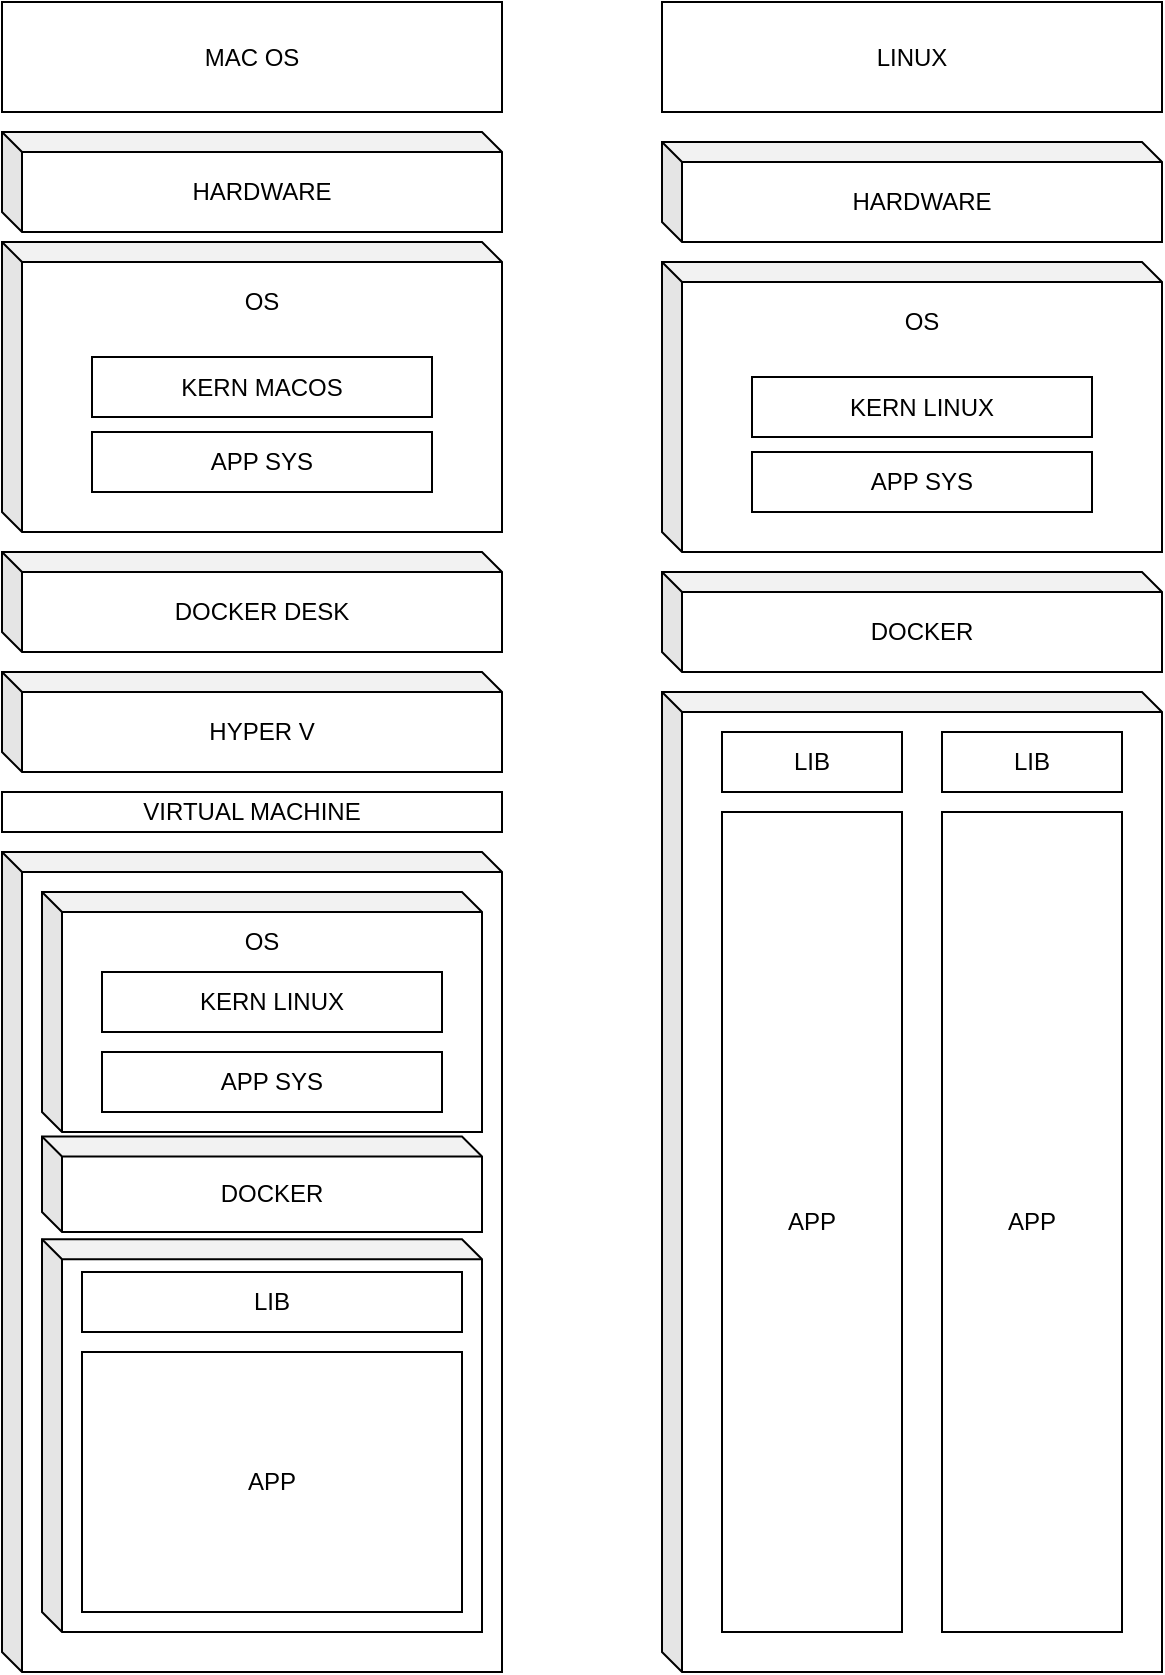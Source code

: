 <mxfile version="22.0.8" type="github">
  <diagram name="Page-1" id="RkxAm1atV-8N18UrhG3N">
    <mxGraphModel dx="1207" dy="813" grid="1" gridSize="10" guides="1" tooltips="1" connect="1" arrows="1" fold="1" page="1" pageScale="1" pageWidth="827" pageHeight="1169" math="0" shadow="0">
      <root>
        <mxCell id="0" />
        <mxCell id="1" parent="0" />
        <mxCell id="daa_8g_dzIqQVXAkmfsr-1" value="HARDWARE" style="shape=cube;whiteSpace=wrap;html=1;boundedLbl=1;backgroundOutline=1;darkOpacity=0.05;darkOpacity2=0.1;size=10;" vertex="1" parent="1">
          <mxGeometry x="130" y="90" width="250" height="50" as="geometry" />
        </mxCell>
        <mxCell id="daa_8g_dzIqQVXAkmfsr-2" value="" style="shape=cube;whiteSpace=wrap;html=1;boundedLbl=1;backgroundOutline=1;darkOpacity=0.05;darkOpacity2=0.1;size=10;" vertex="1" parent="1">
          <mxGeometry x="130" y="145" width="250" height="145" as="geometry" />
        </mxCell>
        <mxCell id="daa_8g_dzIqQVXAkmfsr-3" value="DOCKER DESK" style="shape=cube;whiteSpace=wrap;html=1;boundedLbl=1;backgroundOutline=1;darkOpacity=0.05;darkOpacity2=0.1;size=10;" vertex="1" parent="1">
          <mxGeometry x="130" y="300" width="250" height="50" as="geometry" />
        </mxCell>
        <mxCell id="daa_8g_dzIqQVXAkmfsr-4" value="HYPER V" style="shape=cube;whiteSpace=wrap;html=1;boundedLbl=1;backgroundOutline=1;darkOpacity=0.05;darkOpacity2=0.1;size=10;" vertex="1" parent="1">
          <mxGeometry x="130" y="360" width="250" height="50" as="geometry" />
        </mxCell>
        <mxCell id="daa_8g_dzIqQVXAkmfsr-5" value="" style="shape=cube;whiteSpace=wrap;html=1;boundedLbl=1;backgroundOutline=1;darkOpacity=0.05;darkOpacity2=0.1;size=10;" vertex="1" parent="1">
          <mxGeometry x="130" y="450" width="250" height="410" as="geometry" />
        </mxCell>
        <mxCell id="daa_8g_dzIqQVXAkmfsr-6" value="" style="shape=cube;whiteSpace=wrap;html=1;boundedLbl=1;backgroundOutline=1;darkOpacity=0.05;darkOpacity2=0.1;size=10;" vertex="1" parent="1">
          <mxGeometry x="150" y="470" width="220" height="120" as="geometry" />
        </mxCell>
        <mxCell id="daa_8g_dzIqQVXAkmfsr-7" value="KERN LINUX" style="rounded=0;whiteSpace=wrap;html=1;" vertex="1" parent="1">
          <mxGeometry x="180" y="510" width="170" height="30" as="geometry" />
        </mxCell>
        <mxCell id="daa_8g_dzIqQVXAkmfsr-8" value="APP SYS" style="rounded=0;whiteSpace=wrap;html=1;" vertex="1" parent="1">
          <mxGeometry x="180" y="550" width="170" height="30" as="geometry" />
        </mxCell>
        <mxCell id="daa_8g_dzIqQVXAkmfsr-9" value="OS" style="text;html=1;strokeColor=none;fillColor=none;align=center;verticalAlign=middle;whiteSpace=wrap;rounded=0;" vertex="1" parent="1">
          <mxGeometry x="230" y="480" width="60" height="30" as="geometry" />
        </mxCell>
        <mxCell id="daa_8g_dzIqQVXAkmfsr-10" value="KERN MACOS" style="rounded=0;whiteSpace=wrap;html=1;" vertex="1" parent="1">
          <mxGeometry x="175" y="202.5" width="170" height="30" as="geometry" />
        </mxCell>
        <mxCell id="daa_8g_dzIqQVXAkmfsr-11" value="APP SYS" style="rounded=0;whiteSpace=wrap;html=1;" vertex="1" parent="1">
          <mxGeometry x="175" y="240" width="170" height="30" as="geometry" />
        </mxCell>
        <mxCell id="daa_8g_dzIqQVXAkmfsr-12" value="OS" style="text;html=1;strokeColor=none;fillColor=none;align=center;verticalAlign=middle;whiteSpace=wrap;rounded=0;" vertex="1" parent="1">
          <mxGeometry x="230" y="160" width="60" height="30" as="geometry" />
        </mxCell>
        <mxCell id="daa_8g_dzIqQVXAkmfsr-13" value="" style="shape=cube;whiteSpace=wrap;html=1;boundedLbl=1;backgroundOutline=1;darkOpacity=0.05;darkOpacity2=0.1;size=10;" vertex="1" parent="1">
          <mxGeometry x="150" y="643.62" width="220" height="196.38" as="geometry" />
        </mxCell>
        <mxCell id="daa_8g_dzIqQVXAkmfsr-14" value="LIB" style="rounded=0;whiteSpace=wrap;html=1;" vertex="1" parent="1">
          <mxGeometry x="170" y="660" width="190" height="30" as="geometry" />
        </mxCell>
        <mxCell id="daa_8g_dzIqQVXAkmfsr-15" value="APP" style="rounded=0;whiteSpace=wrap;html=1;" vertex="1" parent="1">
          <mxGeometry x="170" y="700" width="190" height="130" as="geometry" />
        </mxCell>
        <mxCell id="daa_8g_dzIqQVXAkmfsr-16" value="MAC OS" style="text;html=1;strokeColor=none;fillColor=none;align=center;verticalAlign=middle;whiteSpace=wrap;rounded=0;" vertex="1" parent="1">
          <mxGeometry x="225" y="40" width="60" height="30" as="geometry" />
        </mxCell>
        <mxCell id="daa_8g_dzIqQVXAkmfsr-17" value="HARDWARE" style="shape=cube;whiteSpace=wrap;html=1;boundedLbl=1;backgroundOutline=1;darkOpacity=0.05;darkOpacity2=0.1;size=10;" vertex="1" parent="1">
          <mxGeometry x="460" y="95" width="250" height="50" as="geometry" />
        </mxCell>
        <mxCell id="daa_8g_dzIqQVXAkmfsr-18" value="" style="shape=cube;whiteSpace=wrap;html=1;boundedLbl=1;backgroundOutline=1;darkOpacity=0.05;darkOpacity2=0.1;size=10;" vertex="1" parent="1">
          <mxGeometry x="460" y="155" width="250" height="145" as="geometry" />
        </mxCell>
        <mxCell id="daa_8g_dzIqQVXAkmfsr-19" value="KERN LINUX" style="rounded=0;whiteSpace=wrap;html=1;" vertex="1" parent="1">
          <mxGeometry x="505" y="212.5" width="170" height="30" as="geometry" />
        </mxCell>
        <mxCell id="daa_8g_dzIqQVXAkmfsr-20" value="APP SYS" style="rounded=0;whiteSpace=wrap;html=1;" vertex="1" parent="1">
          <mxGeometry x="505" y="250" width="170" height="30" as="geometry" />
        </mxCell>
        <mxCell id="daa_8g_dzIqQVXAkmfsr-21" value="OS" style="text;html=1;strokeColor=none;fillColor=none;align=center;verticalAlign=middle;whiteSpace=wrap;rounded=0;" vertex="1" parent="1">
          <mxGeometry x="560" y="170" width="60" height="30" as="geometry" />
        </mxCell>
        <mxCell id="daa_8g_dzIqQVXAkmfsr-22" value="" style="shape=cube;whiteSpace=wrap;html=1;boundedLbl=1;backgroundOutline=1;darkOpacity=0.05;darkOpacity2=0.1;size=10;" vertex="1" parent="1">
          <mxGeometry x="460" y="370" width="250" height="490" as="geometry" />
        </mxCell>
        <mxCell id="daa_8g_dzIqQVXAkmfsr-23" value="DOCKER" style="shape=cube;whiteSpace=wrap;html=1;boundedLbl=1;backgroundOutline=1;darkOpacity=0.05;darkOpacity2=0.1;size=10;" vertex="1" parent="1">
          <mxGeometry x="460" y="310" width="250" height="50" as="geometry" />
        </mxCell>
        <mxCell id="daa_8g_dzIqQVXAkmfsr-24" value="LIB" style="rounded=0;whiteSpace=wrap;html=1;" vertex="1" parent="1">
          <mxGeometry x="490" y="390" width="90" height="30" as="geometry" />
        </mxCell>
        <mxCell id="daa_8g_dzIqQVXAkmfsr-25" value="LIB" style="rounded=0;whiteSpace=wrap;html=1;" vertex="1" parent="1">
          <mxGeometry x="600" y="390" width="90" height="30" as="geometry" />
        </mxCell>
        <mxCell id="daa_8g_dzIqQVXAkmfsr-26" value="APP" style="rounded=0;whiteSpace=wrap;html=1;" vertex="1" parent="1">
          <mxGeometry x="490" y="430" width="90" height="410" as="geometry" />
        </mxCell>
        <mxCell id="daa_8g_dzIqQVXAkmfsr-27" value="APP" style="rounded=0;whiteSpace=wrap;html=1;" vertex="1" parent="1">
          <mxGeometry x="600" y="430" width="90" height="410" as="geometry" />
        </mxCell>
        <mxCell id="daa_8g_dzIqQVXAkmfsr-28" value="DOCKER" style="shape=cube;whiteSpace=wrap;html=1;boundedLbl=1;backgroundOutline=1;darkOpacity=0.05;darkOpacity2=0.1;size=10;" vertex="1" parent="1">
          <mxGeometry x="150" y="592.25" width="220" height="47.75" as="geometry" />
        </mxCell>
        <mxCell id="daa_8g_dzIqQVXAkmfsr-29" value="MAC OS" style="rounded=0;whiteSpace=wrap;html=1;" vertex="1" parent="1">
          <mxGeometry x="130" y="25" width="250" height="55" as="geometry" />
        </mxCell>
        <mxCell id="daa_8g_dzIqQVXAkmfsr-30" value="LINUX" style="rounded=0;whiteSpace=wrap;html=1;" vertex="1" parent="1">
          <mxGeometry x="460" y="25" width="250" height="55" as="geometry" />
        </mxCell>
        <mxCell id="daa_8g_dzIqQVXAkmfsr-31" value="VIRTUAL MACHINE" style="rounded=0;whiteSpace=wrap;html=1;" vertex="1" parent="1">
          <mxGeometry x="130" y="420" width="250" height="20" as="geometry" />
        </mxCell>
      </root>
    </mxGraphModel>
  </diagram>
</mxfile>
